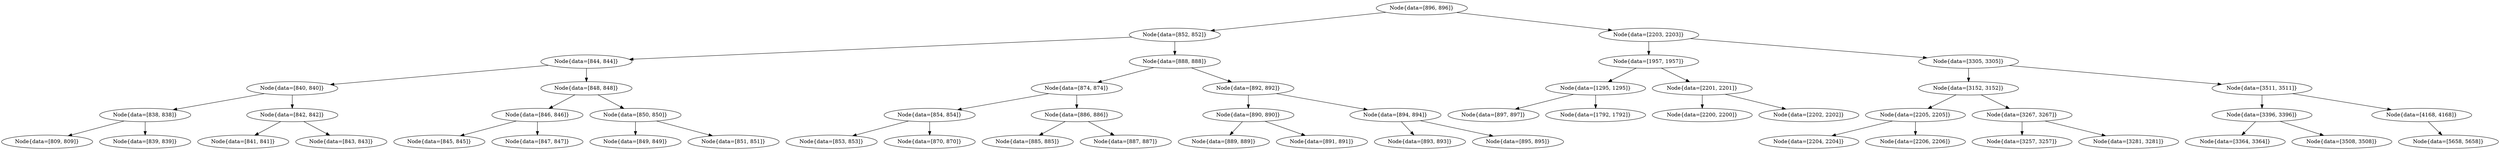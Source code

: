 digraph G{
482597362 [label="Node{data=[896, 896]}"]
482597362 -> 1795853128
1795853128 [label="Node{data=[852, 852]}"]
1795853128 -> 404597594
404597594 [label="Node{data=[844, 844]}"]
404597594 -> 320117495
320117495 [label="Node{data=[840, 840]}"]
320117495 -> 286973230
286973230 [label="Node{data=[838, 838]}"]
286973230 -> 787825806
787825806 [label="Node{data=[809, 809]}"]
286973230 -> 1539796337
1539796337 [label="Node{data=[839, 839]}"]
320117495 -> 1823709148
1823709148 [label="Node{data=[842, 842]}"]
1823709148 -> 730318025
730318025 [label="Node{data=[841, 841]}"]
1823709148 -> 793916419
793916419 [label="Node{data=[843, 843]}"]
404597594 -> 1327392893
1327392893 [label="Node{data=[848, 848]}"]
1327392893 -> 1071848245
1071848245 [label="Node{data=[846, 846]}"]
1071848245 -> 718741900
718741900 [label="Node{data=[845, 845]}"]
1071848245 -> 337378041
337378041 [label="Node{data=[847, 847]}"]
1327392893 -> 687482247
687482247 [label="Node{data=[850, 850]}"]
687482247 -> 258455838
258455838 [label="Node{data=[849, 849]}"]
687482247 -> 472851007
472851007 [label="Node{data=[851, 851]}"]
1795853128 -> 1462292337
1462292337 [label="Node{data=[888, 888]}"]
1462292337 -> 780602894
780602894 [label="Node{data=[874, 874]}"]
780602894 -> 471526793
471526793 [label="Node{data=[854, 854]}"]
471526793 -> 2042694383
2042694383 [label="Node{data=[853, 853]}"]
471526793 -> 1753416161
1753416161 [label="Node{data=[870, 870]}"]
780602894 -> 2120390017
2120390017 [label="Node{data=[886, 886]}"]
2120390017 -> 903829857
903829857 [label="Node{data=[885, 885]}"]
2120390017 -> 1152957255
1152957255 [label="Node{data=[887, 887]}"]
1462292337 -> 885270072
885270072 [label="Node{data=[892, 892]}"]
885270072 -> 1591767996
1591767996 [label="Node{data=[890, 890]}"]
1591767996 -> 289090896
289090896 [label="Node{data=[889, 889]}"]
1591767996 -> 274255539
274255539 [label="Node{data=[891, 891]}"]
885270072 -> 96001894
96001894 [label="Node{data=[894, 894]}"]
96001894 -> 1477980670
1477980670 [label="Node{data=[893, 893]}"]
96001894 -> 276944384
276944384 [label="Node{data=[895, 895]}"]
482597362 -> 1182445557
1182445557 [label="Node{data=[2203, 2203]}"]
1182445557 -> 100277171
100277171 [label="Node{data=[1957, 1957]}"]
100277171 -> 477383987
477383987 [label="Node{data=[1295, 1295]}"]
477383987 -> 39561579
39561579 [label="Node{data=[897, 897]}"]
477383987 -> 290302930
290302930 [label="Node{data=[1792, 1792]}"]
100277171 -> 1153371595
1153371595 [label="Node{data=[2201, 2201]}"]
1153371595 -> 2048712122
2048712122 [label="Node{data=[2200, 2200]}"]
1153371595 -> 634598243
634598243 [label="Node{data=[2202, 2202]}"]
1182445557 -> 1505496880
1505496880 [label="Node{data=[3305, 3305]}"]
1505496880 -> 1699844249
1699844249 [label="Node{data=[3152, 3152]}"]
1699844249 -> 2034004100
2034004100 [label="Node{data=[2205, 2205]}"]
2034004100 -> 1162353899
1162353899 [label="Node{data=[2204, 2204]}"]
2034004100 -> 2092195581
2092195581 [label="Node{data=[2206, 2206]}"]
1699844249 -> 352902314
352902314 [label="Node{data=[3267, 3267]}"]
352902314 -> 254424799
254424799 [label="Node{data=[3257, 3257]}"]
352902314 -> 176213141
176213141 [label="Node{data=[3281, 3281]}"]
1505496880 -> 1411197070
1411197070 [label="Node{data=[3511, 3511]}"]
1411197070 -> 128140075
128140075 [label="Node{data=[3396, 3396]}"]
128140075 -> 1507922382
1507922382 [label="Node{data=[3364, 3364]}"]
128140075 -> 1435077123
1435077123 [label="Node{data=[3508, 3508]}"]
1411197070 -> 1752007012
1752007012 [label="Node{data=[4168, 4168]}"]
1752007012 -> 1976188249
1976188249 [label="Node{data=[5658, 5658]}"]
}